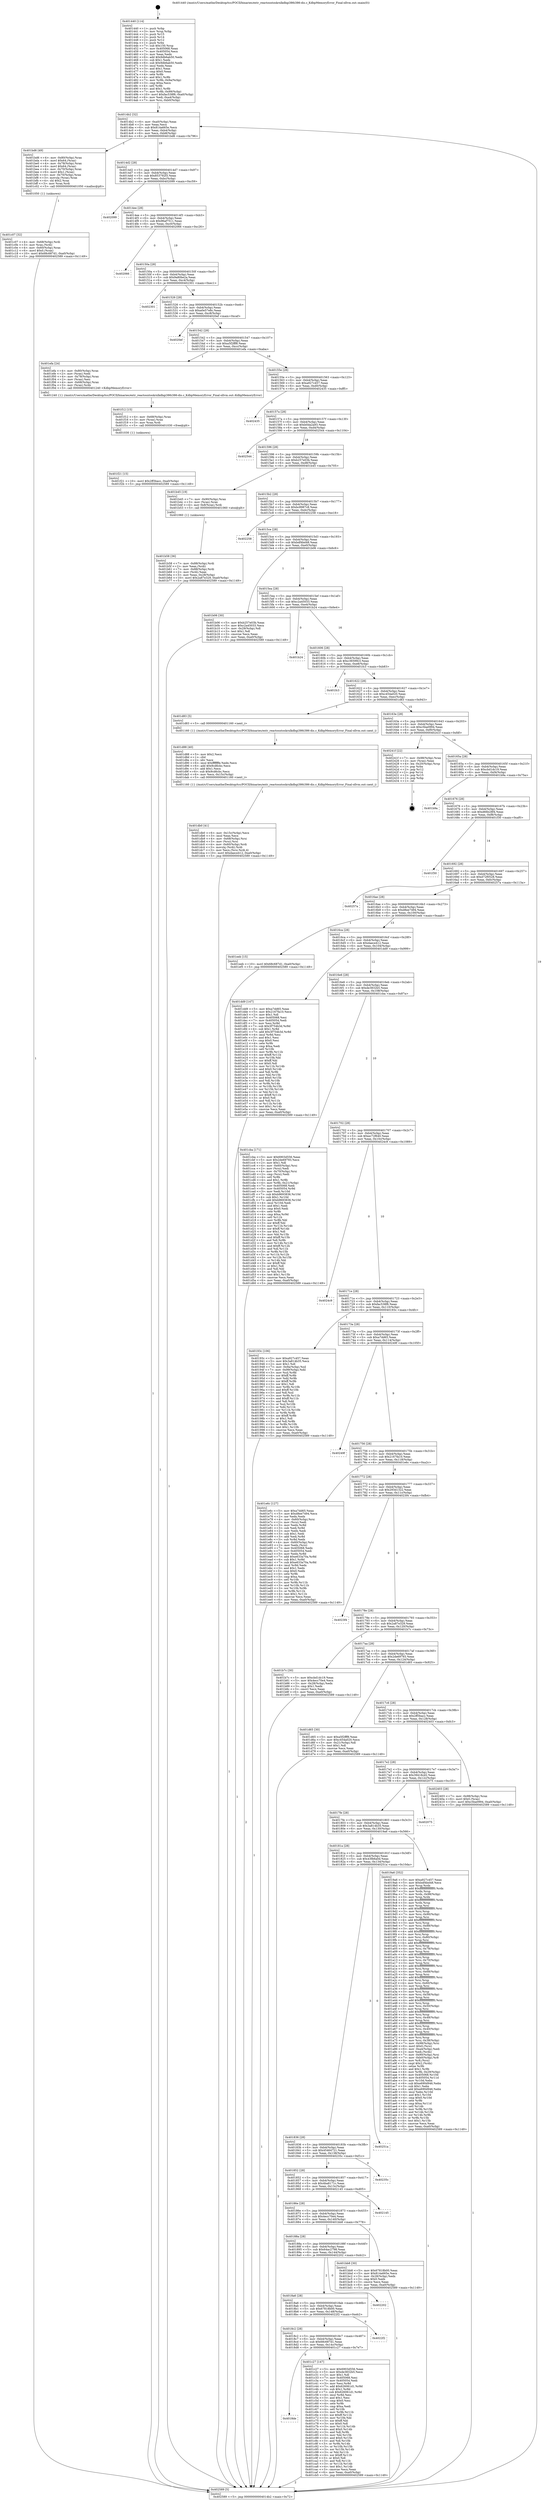 digraph "0x401440" {
  label = "0x401440 (/mnt/c/Users/mathe/Desktop/tcc/POCII/binaries/extr_reactosntoskrnlkdbgi386i386-dis.c_KdbpMemoryError_Final-ollvm.out::main(0))"
  labelloc = "t"
  node[shape=record]

  Entry [label="",width=0.3,height=0.3,shape=circle,fillcolor=black,style=filled]
  "0x4014b2" [label="{
     0x4014b2 [32]\l
     | [instrs]\l
     &nbsp;&nbsp;0x4014b2 \<+6\>: mov -0xa0(%rbp),%eax\l
     &nbsp;&nbsp;0x4014b8 \<+2\>: mov %eax,%ecx\l
     &nbsp;&nbsp;0x4014ba \<+6\>: sub $0x814a665e,%ecx\l
     &nbsp;&nbsp;0x4014c0 \<+6\>: mov %eax,-0xb4(%rbp)\l
     &nbsp;&nbsp;0x4014c6 \<+6\>: mov %ecx,-0xb8(%rbp)\l
     &nbsp;&nbsp;0x4014cc \<+6\>: je 0000000000401bd6 \<main+0x796\>\l
  }"]
  "0x401bd6" [label="{
     0x401bd6 [49]\l
     | [instrs]\l
     &nbsp;&nbsp;0x401bd6 \<+4\>: mov -0x80(%rbp),%rax\l
     &nbsp;&nbsp;0x401bda \<+6\>: movl $0x64,(%rax)\l
     &nbsp;&nbsp;0x401be0 \<+4\>: mov -0x78(%rbp),%rax\l
     &nbsp;&nbsp;0x401be4 \<+6\>: movl $0x64,(%rax)\l
     &nbsp;&nbsp;0x401bea \<+4\>: mov -0x70(%rbp),%rax\l
     &nbsp;&nbsp;0x401bee \<+6\>: movl $0x1,(%rax)\l
     &nbsp;&nbsp;0x401bf4 \<+4\>: mov -0x70(%rbp),%rax\l
     &nbsp;&nbsp;0x401bf8 \<+3\>: movslq (%rax),%rax\l
     &nbsp;&nbsp;0x401bfb \<+4\>: shl $0x2,%rax\l
     &nbsp;&nbsp;0x401bff \<+3\>: mov %rax,%rdi\l
     &nbsp;&nbsp;0x401c02 \<+5\>: call 0000000000401050 \<malloc@plt\>\l
     | [calls]\l
     &nbsp;&nbsp;0x401050 \{1\} (unknown)\l
  }"]
  "0x4014d2" [label="{
     0x4014d2 [28]\l
     | [instrs]\l
     &nbsp;&nbsp;0x4014d2 \<+5\>: jmp 00000000004014d7 \<main+0x97\>\l
     &nbsp;&nbsp;0x4014d7 \<+6\>: mov -0xb4(%rbp),%eax\l
     &nbsp;&nbsp;0x4014dd \<+5\>: sub $0x853792f3,%eax\l
     &nbsp;&nbsp;0x4014e2 \<+6\>: mov %eax,-0xbc(%rbp)\l
     &nbsp;&nbsp;0x4014e8 \<+6\>: je 0000000000402099 \<main+0xc59\>\l
  }"]
  Exit [label="",width=0.3,height=0.3,shape=circle,fillcolor=black,style=filled,peripheries=2]
  "0x402099" [label="{
     0x402099\l
  }", style=dashed]
  "0x4014ee" [label="{
     0x4014ee [28]\l
     | [instrs]\l
     &nbsp;&nbsp;0x4014ee \<+5\>: jmp 00000000004014f3 \<main+0xb3\>\l
     &nbsp;&nbsp;0x4014f3 \<+6\>: mov -0xb4(%rbp),%eax\l
     &nbsp;&nbsp;0x4014f9 \<+5\>: sub $0x96af7511,%eax\l
     &nbsp;&nbsp;0x4014fe \<+6\>: mov %eax,-0xc0(%rbp)\l
     &nbsp;&nbsp;0x401504 \<+6\>: je 0000000000402066 \<main+0xc26\>\l
  }"]
  "0x401f21" [label="{
     0x401f21 [15]\l
     | [instrs]\l
     &nbsp;&nbsp;0x401f21 \<+10\>: movl $0x2ff3bacc,-0xa0(%rbp)\l
     &nbsp;&nbsp;0x401f2b \<+5\>: jmp 0000000000402589 \<main+0x1149\>\l
  }"]
  "0x402066" [label="{
     0x402066\l
  }", style=dashed]
  "0x40150a" [label="{
     0x40150a [28]\l
     | [instrs]\l
     &nbsp;&nbsp;0x40150a \<+5\>: jmp 000000000040150f \<main+0xcf\>\l
     &nbsp;&nbsp;0x40150f \<+6\>: mov -0xb4(%rbp),%eax\l
     &nbsp;&nbsp;0x401515 \<+5\>: sub $0x9a80be2a,%eax\l
     &nbsp;&nbsp;0x40151a \<+6\>: mov %eax,-0xc4(%rbp)\l
     &nbsp;&nbsp;0x401520 \<+6\>: je 0000000000402301 \<main+0xec1\>\l
  }"]
  "0x401f12" [label="{
     0x401f12 [15]\l
     | [instrs]\l
     &nbsp;&nbsp;0x401f12 \<+4\>: mov -0x68(%rbp),%rax\l
     &nbsp;&nbsp;0x401f16 \<+3\>: mov (%rax),%rax\l
     &nbsp;&nbsp;0x401f19 \<+3\>: mov %rax,%rdi\l
     &nbsp;&nbsp;0x401f1c \<+5\>: call 0000000000401030 \<free@plt\>\l
     | [calls]\l
     &nbsp;&nbsp;0x401030 \{1\} (unknown)\l
  }"]
  "0x402301" [label="{
     0x402301\l
  }", style=dashed]
  "0x401526" [label="{
     0x401526 [28]\l
     | [instrs]\l
     &nbsp;&nbsp;0x401526 \<+5\>: jmp 000000000040152b \<main+0xeb\>\l
     &nbsp;&nbsp;0x40152b \<+6\>: mov -0xb4(%rbp),%eax\l
     &nbsp;&nbsp;0x401531 \<+5\>: sub $0xa0e57e8c,%eax\l
     &nbsp;&nbsp;0x401536 \<+6\>: mov %eax,-0xc8(%rbp)\l
     &nbsp;&nbsp;0x40153c \<+6\>: je 00000000004020ef \<main+0xcaf\>\l
  }"]
  "0x401db0" [label="{
     0x401db0 [41]\l
     | [instrs]\l
     &nbsp;&nbsp;0x401db0 \<+6\>: mov -0x15c(%rbp),%ecx\l
     &nbsp;&nbsp;0x401db6 \<+3\>: imul %eax,%ecx\l
     &nbsp;&nbsp;0x401db9 \<+4\>: mov -0x68(%rbp),%rsi\l
     &nbsp;&nbsp;0x401dbd \<+3\>: mov (%rsi),%rsi\l
     &nbsp;&nbsp;0x401dc0 \<+4\>: mov -0x60(%rbp),%rdi\l
     &nbsp;&nbsp;0x401dc4 \<+3\>: movslq (%rdi),%rdi\l
     &nbsp;&nbsp;0x401dc7 \<+3\>: mov %ecx,(%rsi,%rdi,4)\l
     &nbsp;&nbsp;0x401dca \<+10\>: movl $0xdaece412,-0xa0(%rbp)\l
     &nbsp;&nbsp;0x401dd4 \<+5\>: jmp 0000000000402589 \<main+0x1149\>\l
  }"]
  "0x4020ef" [label="{
     0x4020ef\l
  }", style=dashed]
  "0x401542" [label="{
     0x401542 [28]\l
     | [instrs]\l
     &nbsp;&nbsp;0x401542 \<+5\>: jmp 0000000000401547 \<main+0x107\>\l
     &nbsp;&nbsp;0x401547 \<+6\>: mov -0xb4(%rbp),%eax\l
     &nbsp;&nbsp;0x40154d \<+5\>: sub $0xa5f2fff8,%eax\l
     &nbsp;&nbsp;0x401552 \<+6\>: mov %eax,-0xcc(%rbp)\l
     &nbsp;&nbsp;0x401558 \<+6\>: je 0000000000401efa \<main+0xaba\>\l
  }"]
  "0x401d88" [label="{
     0x401d88 [40]\l
     | [instrs]\l
     &nbsp;&nbsp;0x401d88 \<+5\>: mov $0x2,%ecx\l
     &nbsp;&nbsp;0x401d8d \<+1\>: cltd\l
     &nbsp;&nbsp;0x401d8e \<+2\>: idiv %ecx\l
     &nbsp;&nbsp;0x401d90 \<+6\>: imul $0xfffffffe,%edx,%ecx\l
     &nbsp;&nbsp;0x401d96 \<+6\>: add $0x9cd6cbc,%ecx\l
     &nbsp;&nbsp;0x401d9c \<+3\>: add $0x1,%ecx\l
     &nbsp;&nbsp;0x401d9f \<+6\>: sub $0x9cd6cbc,%ecx\l
     &nbsp;&nbsp;0x401da5 \<+6\>: mov %ecx,-0x15c(%rbp)\l
     &nbsp;&nbsp;0x401dab \<+5\>: call 0000000000401160 \<next_i\>\l
     | [calls]\l
     &nbsp;&nbsp;0x401160 \{1\} (/mnt/c/Users/mathe/Desktop/tcc/POCII/binaries/extr_reactosntoskrnlkdbgi386i386-dis.c_KdbpMemoryError_Final-ollvm.out::next_i)\l
  }"]
  "0x401efa" [label="{
     0x401efa [24]\l
     | [instrs]\l
     &nbsp;&nbsp;0x401efa \<+4\>: mov -0x80(%rbp),%rax\l
     &nbsp;&nbsp;0x401efe \<+2\>: mov (%rax),%edi\l
     &nbsp;&nbsp;0x401f00 \<+4\>: mov -0x78(%rbp),%rax\l
     &nbsp;&nbsp;0x401f04 \<+2\>: mov (%rax),%esi\l
     &nbsp;&nbsp;0x401f06 \<+4\>: mov -0x68(%rbp),%rax\l
     &nbsp;&nbsp;0x401f0a \<+3\>: mov (%rax),%rdx\l
     &nbsp;&nbsp;0x401f0d \<+5\>: call 0000000000401240 \<KdbpMemoryError\>\l
     | [calls]\l
     &nbsp;&nbsp;0x401240 \{1\} (/mnt/c/Users/mathe/Desktop/tcc/POCII/binaries/extr_reactosntoskrnlkdbgi386i386-dis.c_KdbpMemoryError_Final-ollvm.out::KdbpMemoryError)\l
  }"]
  "0x40155e" [label="{
     0x40155e [28]\l
     | [instrs]\l
     &nbsp;&nbsp;0x40155e \<+5\>: jmp 0000000000401563 \<main+0x123\>\l
     &nbsp;&nbsp;0x401563 \<+6\>: mov -0xb4(%rbp),%eax\l
     &nbsp;&nbsp;0x401569 \<+5\>: sub $0xa927c457,%eax\l
     &nbsp;&nbsp;0x40156e \<+6\>: mov %eax,-0xd0(%rbp)\l
     &nbsp;&nbsp;0x401574 \<+6\>: je 0000000000402435 \<main+0xff5\>\l
  }"]
  "0x4018de" [label="{
     0x4018de\l
  }", style=dashed]
  "0x402435" [label="{
     0x402435\l
  }", style=dashed]
  "0x40157a" [label="{
     0x40157a [28]\l
     | [instrs]\l
     &nbsp;&nbsp;0x40157a \<+5\>: jmp 000000000040157f \<main+0x13f\>\l
     &nbsp;&nbsp;0x40157f \<+6\>: mov -0xb4(%rbp),%eax\l
     &nbsp;&nbsp;0x401585 \<+5\>: sub $0xb0da2a93,%eax\l
     &nbsp;&nbsp;0x40158a \<+6\>: mov %eax,-0xd4(%rbp)\l
     &nbsp;&nbsp;0x401590 \<+6\>: je 0000000000402544 \<main+0x1104\>\l
  }"]
  "0x401c27" [label="{
     0x401c27 [147]\l
     | [instrs]\l
     &nbsp;&nbsp;0x401c27 \<+5\>: mov $0x6903d556,%eax\l
     &nbsp;&nbsp;0x401c2c \<+5\>: mov $0xde3832b5,%ecx\l
     &nbsp;&nbsp;0x401c31 \<+2\>: mov $0x1,%dl\l
     &nbsp;&nbsp;0x401c33 \<+7\>: mov 0x405068,%esi\l
     &nbsp;&nbsp;0x401c3a \<+7\>: mov 0x405054,%edi\l
     &nbsp;&nbsp;0x401c41 \<+3\>: mov %esi,%r8d\l
     &nbsp;&nbsp;0x401c44 \<+7\>: add $0x626061d1,%r8d\l
     &nbsp;&nbsp;0x401c4b \<+4\>: sub $0x1,%r8d\l
     &nbsp;&nbsp;0x401c4f \<+7\>: sub $0x626061d1,%r8d\l
     &nbsp;&nbsp;0x401c56 \<+4\>: imul %r8d,%esi\l
     &nbsp;&nbsp;0x401c5a \<+3\>: and $0x1,%esi\l
     &nbsp;&nbsp;0x401c5d \<+3\>: cmp $0x0,%esi\l
     &nbsp;&nbsp;0x401c60 \<+4\>: sete %r9b\l
     &nbsp;&nbsp;0x401c64 \<+3\>: cmp $0xa,%edi\l
     &nbsp;&nbsp;0x401c67 \<+4\>: setl %r10b\l
     &nbsp;&nbsp;0x401c6b \<+3\>: mov %r9b,%r11b\l
     &nbsp;&nbsp;0x401c6e \<+4\>: xor $0xff,%r11b\l
     &nbsp;&nbsp;0x401c72 \<+3\>: mov %r10b,%bl\l
     &nbsp;&nbsp;0x401c75 \<+3\>: xor $0xff,%bl\l
     &nbsp;&nbsp;0x401c78 \<+3\>: xor $0x0,%dl\l
     &nbsp;&nbsp;0x401c7b \<+3\>: mov %r11b,%r14b\l
     &nbsp;&nbsp;0x401c7e \<+4\>: and $0x0,%r14b\l
     &nbsp;&nbsp;0x401c82 \<+3\>: and %dl,%r9b\l
     &nbsp;&nbsp;0x401c85 \<+3\>: mov %bl,%r15b\l
     &nbsp;&nbsp;0x401c88 \<+4\>: and $0x0,%r15b\l
     &nbsp;&nbsp;0x401c8c \<+3\>: and %dl,%r10b\l
     &nbsp;&nbsp;0x401c8f \<+3\>: or %r9b,%r14b\l
     &nbsp;&nbsp;0x401c92 \<+3\>: or %r10b,%r15b\l
     &nbsp;&nbsp;0x401c95 \<+3\>: xor %r15b,%r14b\l
     &nbsp;&nbsp;0x401c98 \<+3\>: or %bl,%r11b\l
     &nbsp;&nbsp;0x401c9b \<+4\>: xor $0xff,%r11b\l
     &nbsp;&nbsp;0x401c9f \<+3\>: or $0x0,%dl\l
     &nbsp;&nbsp;0x401ca2 \<+3\>: and %dl,%r11b\l
     &nbsp;&nbsp;0x401ca5 \<+3\>: or %r11b,%r14b\l
     &nbsp;&nbsp;0x401ca8 \<+4\>: test $0x1,%r14b\l
     &nbsp;&nbsp;0x401cac \<+3\>: cmovne %ecx,%eax\l
     &nbsp;&nbsp;0x401caf \<+6\>: mov %eax,-0xa0(%rbp)\l
     &nbsp;&nbsp;0x401cb5 \<+5\>: jmp 0000000000402589 \<main+0x1149\>\l
  }"]
  "0x402544" [label="{
     0x402544\l
  }", style=dashed]
  "0x401596" [label="{
     0x401596 [28]\l
     | [instrs]\l
     &nbsp;&nbsp;0x401596 \<+5\>: jmp 000000000040159b \<main+0x15b\>\l
     &nbsp;&nbsp;0x40159b \<+6\>: mov -0xb4(%rbp),%eax\l
     &nbsp;&nbsp;0x4015a1 \<+5\>: sub $0xb257e03b,%eax\l
     &nbsp;&nbsp;0x4015a6 \<+6\>: mov %eax,-0xd8(%rbp)\l
     &nbsp;&nbsp;0x4015ac \<+6\>: je 0000000000401b45 \<main+0x705\>\l
  }"]
  "0x4018c2" [label="{
     0x4018c2 [28]\l
     | [instrs]\l
     &nbsp;&nbsp;0x4018c2 \<+5\>: jmp 00000000004018c7 \<main+0x487\>\l
     &nbsp;&nbsp;0x4018c7 \<+6\>: mov -0xb4(%rbp),%eax\l
     &nbsp;&nbsp;0x4018cd \<+5\>: sub $0x68c687d1,%eax\l
     &nbsp;&nbsp;0x4018d2 \<+6\>: mov %eax,-0x14c(%rbp)\l
     &nbsp;&nbsp;0x4018d8 \<+6\>: je 0000000000401c27 \<main+0x7e7\>\l
  }"]
  "0x401b45" [label="{
     0x401b45 [19]\l
     | [instrs]\l
     &nbsp;&nbsp;0x401b45 \<+7\>: mov -0x90(%rbp),%rax\l
     &nbsp;&nbsp;0x401b4c \<+3\>: mov (%rax),%rax\l
     &nbsp;&nbsp;0x401b4f \<+4\>: mov 0x8(%rax),%rdi\l
     &nbsp;&nbsp;0x401b53 \<+5\>: call 0000000000401060 \<atoi@plt\>\l
     | [calls]\l
     &nbsp;&nbsp;0x401060 \{1\} (unknown)\l
  }"]
  "0x4015b2" [label="{
     0x4015b2 [28]\l
     | [instrs]\l
     &nbsp;&nbsp;0x4015b2 \<+5\>: jmp 00000000004015b7 \<main+0x177\>\l
     &nbsp;&nbsp;0x4015b7 \<+6\>: mov -0xb4(%rbp),%eax\l
     &nbsp;&nbsp;0x4015bd \<+5\>: sub $0xbc8987c8,%eax\l
     &nbsp;&nbsp;0x4015c2 \<+6\>: mov %eax,-0xdc(%rbp)\l
     &nbsp;&nbsp;0x4015c8 \<+6\>: je 0000000000402258 \<main+0xe18\>\l
  }"]
  "0x4022f2" [label="{
     0x4022f2\l
  }", style=dashed]
  "0x402258" [label="{
     0x402258\l
  }", style=dashed]
  "0x4015ce" [label="{
     0x4015ce [28]\l
     | [instrs]\l
     &nbsp;&nbsp;0x4015ce \<+5\>: jmp 00000000004015d3 \<main+0x193\>\l
     &nbsp;&nbsp;0x4015d3 \<+6\>: mov -0xb4(%rbp),%eax\l
     &nbsp;&nbsp;0x4015d9 \<+5\>: sub $0xbdf4bd48,%eax\l
     &nbsp;&nbsp;0x4015de \<+6\>: mov %eax,-0xe0(%rbp)\l
     &nbsp;&nbsp;0x4015e4 \<+6\>: je 0000000000401b06 \<main+0x6c6\>\l
  }"]
  "0x4018a6" [label="{
     0x4018a6 [28]\l
     | [instrs]\l
     &nbsp;&nbsp;0x4018a6 \<+5\>: jmp 00000000004018ab \<main+0x46b\>\l
     &nbsp;&nbsp;0x4018ab \<+6\>: mov -0xb4(%rbp),%eax\l
     &nbsp;&nbsp;0x4018b1 \<+5\>: sub $0x67818b00,%eax\l
     &nbsp;&nbsp;0x4018b6 \<+6\>: mov %eax,-0x148(%rbp)\l
     &nbsp;&nbsp;0x4018bc \<+6\>: je 00000000004022f2 \<main+0xeb2\>\l
  }"]
  "0x401b06" [label="{
     0x401b06 [30]\l
     | [instrs]\l
     &nbsp;&nbsp;0x401b06 \<+5\>: mov $0xb257e03b,%eax\l
     &nbsp;&nbsp;0x401b0b \<+5\>: mov $0xc2a45033,%ecx\l
     &nbsp;&nbsp;0x401b10 \<+3\>: mov -0x29(%rbp),%dl\l
     &nbsp;&nbsp;0x401b13 \<+3\>: test $0x1,%dl\l
     &nbsp;&nbsp;0x401b16 \<+3\>: cmovne %ecx,%eax\l
     &nbsp;&nbsp;0x401b19 \<+6\>: mov %eax,-0xa0(%rbp)\l
     &nbsp;&nbsp;0x401b1f \<+5\>: jmp 0000000000402589 \<main+0x1149\>\l
  }"]
  "0x4015ea" [label="{
     0x4015ea [28]\l
     | [instrs]\l
     &nbsp;&nbsp;0x4015ea \<+5\>: jmp 00000000004015ef \<main+0x1af\>\l
     &nbsp;&nbsp;0x4015ef \<+6\>: mov -0xb4(%rbp),%eax\l
     &nbsp;&nbsp;0x4015f5 \<+5\>: sub $0xc2a45033,%eax\l
     &nbsp;&nbsp;0x4015fa \<+6\>: mov %eax,-0xe4(%rbp)\l
     &nbsp;&nbsp;0x401600 \<+6\>: je 0000000000401b24 \<main+0x6e4\>\l
  }"]
  "0x402202" [label="{
     0x402202\l
  }", style=dashed]
  "0x401b24" [label="{
     0x401b24\l
  }", style=dashed]
  "0x401606" [label="{
     0x401606 [28]\l
     | [instrs]\l
     &nbsp;&nbsp;0x401606 \<+5\>: jmp 000000000040160b \<main+0x1cb\>\l
     &nbsp;&nbsp;0x40160b \<+6\>: mov -0xb4(%rbp),%eax\l
     &nbsp;&nbsp;0x401611 \<+5\>: sub $0xc36599c3,%eax\l
     &nbsp;&nbsp;0x401616 \<+6\>: mov %eax,-0xe8(%rbp)\l
     &nbsp;&nbsp;0x40161c \<+6\>: je 0000000000401fc3 \<main+0xb83\>\l
  }"]
  "0x401c07" [label="{
     0x401c07 [32]\l
     | [instrs]\l
     &nbsp;&nbsp;0x401c07 \<+4\>: mov -0x68(%rbp),%rdi\l
     &nbsp;&nbsp;0x401c0b \<+3\>: mov %rax,(%rdi)\l
     &nbsp;&nbsp;0x401c0e \<+4\>: mov -0x60(%rbp),%rax\l
     &nbsp;&nbsp;0x401c12 \<+6\>: movl $0x0,(%rax)\l
     &nbsp;&nbsp;0x401c18 \<+10\>: movl $0x68c687d1,-0xa0(%rbp)\l
     &nbsp;&nbsp;0x401c22 \<+5\>: jmp 0000000000402589 \<main+0x1149\>\l
  }"]
  "0x401fc3" [label="{
     0x401fc3\l
  }", style=dashed]
  "0x401622" [label="{
     0x401622 [28]\l
     | [instrs]\l
     &nbsp;&nbsp;0x401622 \<+5\>: jmp 0000000000401627 \<main+0x1e7\>\l
     &nbsp;&nbsp;0x401627 \<+6\>: mov -0xb4(%rbp),%eax\l
     &nbsp;&nbsp;0x40162d \<+5\>: sub $0xc454a020,%eax\l
     &nbsp;&nbsp;0x401632 \<+6\>: mov %eax,-0xec(%rbp)\l
     &nbsp;&nbsp;0x401638 \<+6\>: je 0000000000401d83 \<main+0x943\>\l
  }"]
  "0x40188a" [label="{
     0x40188a [28]\l
     | [instrs]\l
     &nbsp;&nbsp;0x40188a \<+5\>: jmp 000000000040188f \<main+0x44f\>\l
     &nbsp;&nbsp;0x40188f \<+6\>: mov -0xb4(%rbp),%eax\l
     &nbsp;&nbsp;0x401895 \<+5\>: sub $0x64ac2798,%eax\l
     &nbsp;&nbsp;0x40189a \<+6\>: mov %eax,-0x144(%rbp)\l
     &nbsp;&nbsp;0x4018a0 \<+6\>: je 0000000000402202 \<main+0xdc2\>\l
  }"]
  "0x401d83" [label="{
     0x401d83 [5]\l
     | [instrs]\l
     &nbsp;&nbsp;0x401d83 \<+5\>: call 0000000000401160 \<next_i\>\l
     | [calls]\l
     &nbsp;&nbsp;0x401160 \{1\} (/mnt/c/Users/mathe/Desktop/tcc/POCII/binaries/extr_reactosntoskrnlkdbgi386i386-dis.c_KdbpMemoryError_Final-ollvm.out::next_i)\l
  }"]
  "0x40163e" [label="{
     0x40163e [28]\l
     | [instrs]\l
     &nbsp;&nbsp;0x40163e \<+5\>: jmp 0000000000401643 \<main+0x203\>\l
     &nbsp;&nbsp;0x401643 \<+6\>: mov -0xb4(%rbp),%eax\l
     &nbsp;&nbsp;0x401649 \<+5\>: sub $0xc5ba0994,%eax\l
     &nbsp;&nbsp;0x40164e \<+6\>: mov %eax,-0xf0(%rbp)\l
     &nbsp;&nbsp;0x401654 \<+6\>: je 000000000040241f \<main+0xfdf\>\l
  }"]
  "0x401bb8" [label="{
     0x401bb8 [30]\l
     | [instrs]\l
     &nbsp;&nbsp;0x401bb8 \<+5\>: mov $0x67818b00,%eax\l
     &nbsp;&nbsp;0x401bbd \<+5\>: mov $0x814a665e,%ecx\l
     &nbsp;&nbsp;0x401bc2 \<+3\>: mov -0x28(%rbp),%edx\l
     &nbsp;&nbsp;0x401bc5 \<+3\>: cmp $0x0,%edx\l
     &nbsp;&nbsp;0x401bc8 \<+3\>: cmove %ecx,%eax\l
     &nbsp;&nbsp;0x401bcb \<+6\>: mov %eax,-0xa0(%rbp)\l
     &nbsp;&nbsp;0x401bd1 \<+5\>: jmp 0000000000402589 \<main+0x1149\>\l
  }"]
  "0x40241f" [label="{
     0x40241f [22]\l
     | [instrs]\l
     &nbsp;&nbsp;0x40241f \<+7\>: mov -0x98(%rbp),%rax\l
     &nbsp;&nbsp;0x402426 \<+2\>: mov (%rax),%eax\l
     &nbsp;&nbsp;0x402428 \<+4\>: lea -0x20(%rbp),%rsp\l
     &nbsp;&nbsp;0x40242c \<+1\>: pop %rbx\l
     &nbsp;&nbsp;0x40242d \<+2\>: pop %r12\l
     &nbsp;&nbsp;0x40242f \<+2\>: pop %r14\l
     &nbsp;&nbsp;0x402431 \<+2\>: pop %r15\l
     &nbsp;&nbsp;0x402433 \<+1\>: pop %rbp\l
     &nbsp;&nbsp;0x402434 \<+1\>: ret\l
  }"]
  "0x40165a" [label="{
     0x40165a [28]\l
     | [instrs]\l
     &nbsp;&nbsp;0x40165a \<+5\>: jmp 000000000040165f \<main+0x21f\>\l
     &nbsp;&nbsp;0x40165f \<+6\>: mov -0xb4(%rbp),%eax\l
     &nbsp;&nbsp;0x401665 \<+5\>: sub $0xcbd1dc19,%eax\l
     &nbsp;&nbsp;0x40166a \<+6\>: mov %eax,-0xf4(%rbp)\l
     &nbsp;&nbsp;0x401670 \<+6\>: je 0000000000401b9a \<main+0x75a\>\l
  }"]
  "0x40186e" [label="{
     0x40186e [28]\l
     | [instrs]\l
     &nbsp;&nbsp;0x40186e \<+5\>: jmp 0000000000401873 \<main+0x433\>\l
     &nbsp;&nbsp;0x401873 \<+6\>: mov -0xb4(%rbp),%eax\l
     &nbsp;&nbsp;0x401879 \<+5\>: sub $0x4ecc70e4,%eax\l
     &nbsp;&nbsp;0x40187e \<+6\>: mov %eax,-0x140(%rbp)\l
     &nbsp;&nbsp;0x401884 \<+6\>: je 0000000000401bb8 \<main+0x778\>\l
  }"]
  "0x401b9a" [label="{
     0x401b9a\l
  }", style=dashed]
  "0x401676" [label="{
     0x401676 [28]\l
     | [instrs]\l
     &nbsp;&nbsp;0x401676 \<+5\>: jmp 000000000040167b \<main+0x23b\>\l
     &nbsp;&nbsp;0x40167b \<+6\>: mov -0xb4(%rbp),%eax\l
     &nbsp;&nbsp;0x401681 \<+5\>: sub $0xd66b28f4,%eax\l
     &nbsp;&nbsp;0x401686 \<+6\>: mov %eax,-0xf8(%rbp)\l
     &nbsp;&nbsp;0x40168c \<+6\>: je 0000000000401f30 \<main+0xaf0\>\l
  }"]
  "0x402145" [label="{
     0x402145\l
  }", style=dashed]
  "0x401f30" [label="{
     0x401f30\l
  }", style=dashed]
  "0x401692" [label="{
     0x401692 [28]\l
     | [instrs]\l
     &nbsp;&nbsp;0x401692 \<+5\>: jmp 0000000000401697 \<main+0x257\>\l
     &nbsp;&nbsp;0x401697 \<+6\>: mov -0xb4(%rbp),%eax\l
     &nbsp;&nbsp;0x40169d \<+5\>: sub $0xd72f0528,%eax\l
     &nbsp;&nbsp;0x4016a2 \<+6\>: mov %eax,-0xfc(%rbp)\l
     &nbsp;&nbsp;0x4016a8 \<+6\>: je 000000000040257a \<main+0x113a\>\l
  }"]
  "0x401852" [label="{
     0x401852 [28]\l
     | [instrs]\l
     &nbsp;&nbsp;0x401852 \<+5\>: jmp 0000000000401857 \<main+0x417\>\l
     &nbsp;&nbsp;0x401857 \<+6\>: mov -0xb4(%rbp),%eax\l
     &nbsp;&nbsp;0x40185d \<+5\>: sub $0x4ba8171c,%eax\l
     &nbsp;&nbsp;0x401862 \<+6\>: mov %eax,-0x13c(%rbp)\l
     &nbsp;&nbsp;0x401868 \<+6\>: je 0000000000402145 \<main+0xd05\>\l
  }"]
  "0x40257a" [label="{
     0x40257a\l
  }", style=dashed]
  "0x4016ae" [label="{
     0x4016ae [28]\l
     | [instrs]\l
     &nbsp;&nbsp;0x4016ae \<+5\>: jmp 00000000004016b3 \<main+0x273\>\l
     &nbsp;&nbsp;0x4016b3 \<+6\>: mov -0xb4(%rbp),%eax\l
     &nbsp;&nbsp;0x4016b9 \<+5\>: sub $0xd8ee7494,%eax\l
     &nbsp;&nbsp;0x4016be \<+6\>: mov %eax,-0x100(%rbp)\l
     &nbsp;&nbsp;0x4016c4 \<+6\>: je 0000000000401eeb \<main+0xaab\>\l
  }"]
  "0x40235c" [label="{
     0x40235c\l
  }", style=dashed]
  "0x401eeb" [label="{
     0x401eeb [15]\l
     | [instrs]\l
     &nbsp;&nbsp;0x401eeb \<+10\>: movl $0x68c687d1,-0xa0(%rbp)\l
     &nbsp;&nbsp;0x401ef5 \<+5\>: jmp 0000000000402589 \<main+0x1149\>\l
  }"]
  "0x4016ca" [label="{
     0x4016ca [28]\l
     | [instrs]\l
     &nbsp;&nbsp;0x4016ca \<+5\>: jmp 00000000004016cf \<main+0x28f\>\l
     &nbsp;&nbsp;0x4016cf \<+6\>: mov -0xb4(%rbp),%eax\l
     &nbsp;&nbsp;0x4016d5 \<+5\>: sub $0xdaece412,%eax\l
     &nbsp;&nbsp;0x4016da \<+6\>: mov %eax,-0x104(%rbp)\l
     &nbsp;&nbsp;0x4016e0 \<+6\>: je 0000000000401dd9 \<main+0x999\>\l
  }"]
  "0x401836" [label="{
     0x401836 [28]\l
     | [instrs]\l
     &nbsp;&nbsp;0x401836 \<+5\>: jmp 000000000040183b \<main+0x3fb\>\l
     &nbsp;&nbsp;0x40183b \<+6\>: mov -0xb4(%rbp),%eax\l
     &nbsp;&nbsp;0x401841 \<+5\>: sub $0x45464721,%eax\l
     &nbsp;&nbsp;0x401846 \<+6\>: mov %eax,-0x138(%rbp)\l
     &nbsp;&nbsp;0x40184c \<+6\>: je 000000000040235c \<main+0xf1c\>\l
  }"]
  "0x401dd9" [label="{
     0x401dd9 [147]\l
     | [instrs]\l
     &nbsp;&nbsp;0x401dd9 \<+5\>: mov $0xa7dd65,%eax\l
     &nbsp;&nbsp;0x401dde \<+5\>: mov $0x2167fa10,%ecx\l
     &nbsp;&nbsp;0x401de3 \<+2\>: mov $0x1,%dl\l
     &nbsp;&nbsp;0x401de5 \<+7\>: mov 0x405068,%esi\l
     &nbsp;&nbsp;0x401dec \<+7\>: mov 0x405054,%edi\l
     &nbsp;&nbsp;0x401df3 \<+3\>: mov %esi,%r8d\l
     &nbsp;&nbsp;0x401df6 \<+7\>: sub $0x3f754b3d,%r8d\l
     &nbsp;&nbsp;0x401dfd \<+4\>: sub $0x1,%r8d\l
     &nbsp;&nbsp;0x401e01 \<+7\>: add $0x3f754b3d,%r8d\l
     &nbsp;&nbsp;0x401e08 \<+4\>: imul %r8d,%esi\l
     &nbsp;&nbsp;0x401e0c \<+3\>: and $0x1,%esi\l
     &nbsp;&nbsp;0x401e0f \<+3\>: cmp $0x0,%esi\l
     &nbsp;&nbsp;0x401e12 \<+4\>: sete %r9b\l
     &nbsp;&nbsp;0x401e16 \<+3\>: cmp $0xa,%edi\l
     &nbsp;&nbsp;0x401e19 \<+4\>: setl %r10b\l
     &nbsp;&nbsp;0x401e1d \<+3\>: mov %r9b,%r11b\l
     &nbsp;&nbsp;0x401e20 \<+4\>: xor $0xff,%r11b\l
     &nbsp;&nbsp;0x401e24 \<+3\>: mov %r10b,%bl\l
     &nbsp;&nbsp;0x401e27 \<+3\>: xor $0xff,%bl\l
     &nbsp;&nbsp;0x401e2a \<+3\>: xor $0x0,%dl\l
     &nbsp;&nbsp;0x401e2d \<+3\>: mov %r11b,%r14b\l
     &nbsp;&nbsp;0x401e30 \<+4\>: and $0x0,%r14b\l
     &nbsp;&nbsp;0x401e34 \<+3\>: and %dl,%r9b\l
     &nbsp;&nbsp;0x401e37 \<+3\>: mov %bl,%r15b\l
     &nbsp;&nbsp;0x401e3a \<+4\>: and $0x0,%r15b\l
     &nbsp;&nbsp;0x401e3e \<+3\>: and %dl,%r10b\l
     &nbsp;&nbsp;0x401e41 \<+3\>: or %r9b,%r14b\l
     &nbsp;&nbsp;0x401e44 \<+3\>: or %r10b,%r15b\l
     &nbsp;&nbsp;0x401e47 \<+3\>: xor %r15b,%r14b\l
     &nbsp;&nbsp;0x401e4a \<+3\>: or %bl,%r11b\l
     &nbsp;&nbsp;0x401e4d \<+4\>: xor $0xff,%r11b\l
     &nbsp;&nbsp;0x401e51 \<+3\>: or $0x0,%dl\l
     &nbsp;&nbsp;0x401e54 \<+3\>: and %dl,%r11b\l
     &nbsp;&nbsp;0x401e57 \<+3\>: or %r11b,%r14b\l
     &nbsp;&nbsp;0x401e5a \<+4\>: test $0x1,%r14b\l
     &nbsp;&nbsp;0x401e5e \<+3\>: cmovne %ecx,%eax\l
     &nbsp;&nbsp;0x401e61 \<+6\>: mov %eax,-0xa0(%rbp)\l
     &nbsp;&nbsp;0x401e67 \<+5\>: jmp 0000000000402589 \<main+0x1149\>\l
  }"]
  "0x4016e6" [label="{
     0x4016e6 [28]\l
     | [instrs]\l
     &nbsp;&nbsp;0x4016e6 \<+5\>: jmp 00000000004016eb \<main+0x2ab\>\l
     &nbsp;&nbsp;0x4016eb \<+6\>: mov -0xb4(%rbp),%eax\l
     &nbsp;&nbsp;0x4016f1 \<+5\>: sub $0xde3832b5,%eax\l
     &nbsp;&nbsp;0x4016f6 \<+6\>: mov %eax,-0x108(%rbp)\l
     &nbsp;&nbsp;0x4016fc \<+6\>: je 0000000000401cba \<main+0x87a\>\l
  }"]
  "0x40251a" [label="{
     0x40251a\l
  }", style=dashed]
  "0x401cba" [label="{
     0x401cba [171]\l
     | [instrs]\l
     &nbsp;&nbsp;0x401cba \<+5\>: mov $0x6903d556,%eax\l
     &nbsp;&nbsp;0x401cbf \<+5\>: mov $0x2de69793,%ecx\l
     &nbsp;&nbsp;0x401cc4 \<+2\>: mov $0x1,%dl\l
     &nbsp;&nbsp;0x401cc6 \<+4\>: mov -0x60(%rbp),%rsi\l
     &nbsp;&nbsp;0x401cca \<+2\>: mov (%rsi),%edi\l
     &nbsp;&nbsp;0x401ccc \<+4\>: mov -0x70(%rbp),%rsi\l
     &nbsp;&nbsp;0x401cd0 \<+2\>: cmp (%rsi),%edi\l
     &nbsp;&nbsp;0x401cd2 \<+4\>: setl %r8b\l
     &nbsp;&nbsp;0x401cd6 \<+4\>: and $0x1,%r8b\l
     &nbsp;&nbsp;0x401cda \<+4\>: mov %r8b,-0x21(%rbp)\l
     &nbsp;&nbsp;0x401cde \<+7\>: mov 0x405068,%edi\l
     &nbsp;&nbsp;0x401ce5 \<+8\>: mov 0x405054,%r9d\l
     &nbsp;&nbsp;0x401ced \<+3\>: mov %edi,%r10d\l
     &nbsp;&nbsp;0x401cf0 \<+7\>: sub $0xb9693836,%r10d\l
     &nbsp;&nbsp;0x401cf7 \<+4\>: sub $0x1,%r10d\l
     &nbsp;&nbsp;0x401cfb \<+7\>: add $0xb9693836,%r10d\l
     &nbsp;&nbsp;0x401d02 \<+4\>: imul %r10d,%edi\l
     &nbsp;&nbsp;0x401d06 \<+3\>: and $0x1,%edi\l
     &nbsp;&nbsp;0x401d09 \<+3\>: cmp $0x0,%edi\l
     &nbsp;&nbsp;0x401d0c \<+4\>: sete %r8b\l
     &nbsp;&nbsp;0x401d10 \<+4\>: cmp $0xa,%r9d\l
     &nbsp;&nbsp;0x401d14 \<+4\>: setl %r11b\l
     &nbsp;&nbsp;0x401d18 \<+3\>: mov %r8b,%bl\l
     &nbsp;&nbsp;0x401d1b \<+3\>: xor $0xff,%bl\l
     &nbsp;&nbsp;0x401d1e \<+3\>: mov %r11b,%r14b\l
     &nbsp;&nbsp;0x401d21 \<+4\>: xor $0xff,%r14b\l
     &nbsp;&nbsp;0x401d25 \<+3\>: xor $0x1,%dl\l
     &nbsp;&nbsp;0x401d28 \<+3\>: mov %bl,%r15b\l
     &nbsp;&nbsp;0x401d2b \<+4\>: and $0xff,%r15b\l
     &nbsp;&nbsp;0x401d2f \<+3\>: and %dl,%r8b\l
     &nbsp;&nbsp;0x401d32 \<+3\>: mov %r14b,%r12b\l
     &nbsp;&nbsp;0x401d35 \<+4\>: and $0xff,%r12b\l
     &nbsp;&nbsp;0x401d39 \<+3\>: and %dl,%r11b\l
     &nbsp;&nbsp;0x401d3c \<+3\>: or %r8b,%r15b\l
     &nbsp;&nbsp;0x401d3f \<+3\>: or %r11b,%r12b\l
     &nbsp;&nbsp;0x401d42 \<+3\>: xor %r12b,%r15b\l
     &nbsp;&nbsp;0x401d45 \<+3\>: or %r14b,%bl\l
     &nbsp;&nbsp;0x401d48 \<+3\>: xor $0xff,%bl\l
     &nbsp;&nbsp;0x401d4b \<+3\>: or $0x1,%dl\l
     &nbsp;&nbsp;0x401d4e \<+2\>: and %dl,%bl\l
     &nbsp;&nbsp;0x401d50 \<+3\>: or %bl,%r15b\l
     &nbsp;&nbsp;0x401d53 \<+4\>: test $0x1,%r15b\l
     &nbsp;&nbsp;0x401d57 \<+3\>: cmovne %ecx,%eax\l
     &nbsp;&nbsp;0x401d5a \<+6\>: mov %eax,-0xa0(%rbp)\l
     &nbsp;&nbsp;0x401d60 \<+5\>: jmp 0000000000402589 \<main+0x1149\>\l
  }"]
  "0x401702" [label="{
     0x401702 [28]\l
     | [instrs]\l
     &nbsp;&nbsp;0x401702 \<+5\>: jmp 0000000000401707 \<main+0x2c7\>\l
     &nbsp;&nbsp;0x401707 \<+6\>: mov -0xb4(%rbp),%eax\l
     &nbsp;&nbsp;0x40170d \<+5\>: sub $0xec72f640,%eax\l
     &nbsp;&nbsp;0x401712 \<+6\>: mov %eax,-0x10c(%rbp)\l
     &nbsp;&nbsp;0x401718 \<+6\>: je 00000000004024c9 \<main+0x1089\>\l
  }"]
  "0x401b58" [label="{
     0x401b58 [36]\l
     | [instrs]\l
     &nbsp;&nbsp;0x401b58 \<+7\>: mov -0x88(%rbp),%rdi\l
     &nbsp;&nbsp;0x401b5f \<+2\>: mov %eax,(%rdi)\l
     &nbsp;&nbsp;0x401b61 \<+7\>: mov -0x88(%rbp),%rdi\l
     &nbsp;&nbsp;0x401b68 \<+2\>: mov (%rdi),%eax\l
     &nbsp;&nbsp;0x401b6a \<+3\>: mov %eax,-0x28(%rbp)\l
     &nbsp;&nbsp;0x401b6d \<+10\>: movl $0x2a87e329,-0xa0(%rbp)\l
     &nbsp;&nbsp;0x401b77 \<+5\>: jmp 0000000000402589 \<main+0x1149\>\l
  }"]
  "0x4024c9" [label="{
     0x4024c9\l
  }", style=dashed]
  "0x40171e" [label="{
     0x40171e [28]\l
     | [instrs]\l
     &nbsp;&nbsp;0x40171e \<+5\>: jmp 0000000000401723 \<main+0x2e3\>\l
     &nbsp;&nbsp;0x401723 \<+6\>: mov -0xb4(%rbp),%eax\l
     &nbsp;&nbsp;0x401729 \<+5\>: sub $0xfac538f6,%eax\l
     &nbsp;&nbsp;0x40172e \<+6\>: mov %eax,-0x110(%rbp)\l
     &nbsp;&nbsp;0x401734 \<+6\>: je 000000000040193c \<main+0x4fc\>\l
  }"]
  "0x40181a" [label="{
     0x40181a [28]\l
     | [instrs]\l
     &nbsp;&nbsp;0x40181a \<+5\>: jmp 000000000040181f \<main+0x3df\>\l
     &nbsp;&nbsp;0x40181f \<+6\>: mov -0xb4(%rbp),%eax\l
     &nbsp;&nbsp;0x401825 \<+5\>: sub $0x43fb6a0d,%eax\l
     &nbsp;&nbsp;0x40182a \<+6\>: mov %eax,-0x134(%rbp)\l
     &nbsp;&nbsp;0x401830 \<+6\>: je 000000000040251a \<main+0x10da\>\l
  }"]
  "0x40193c" [label="{
     0x40193c [106]\l
     | [instrs]\l
     &nbsp;&nbsp;0x40193c \<+5\>: mov $0xa927c457,%eax\l
     &nbsp;&nbsp;0x401941 \<+5\>: mov $0x3a814b35,%ecx\l
     &nbsp;&nbsp;0x401946 \<+2\>: mov $0x1,%dl\l
     &nbsp;&nbsp;0x401948 \<+7\>: mov -0x9a(%rbp),%sil\l
     &nbsp;&nbsp;0x40194f \<+7\>: mov -0x99(%rbp),%dil\l
     &nbsp;&nbsp;0x401956 \<+3\>: mov %sil,%r8b\l
     &nbsp;&nbsp;0x401959 \<+4\>: xor $0xff,%r8b\l
     &nbsp;&nbsp;0x40195d \<+3\>: mov %dil,%r9b\l
     &nbsp;&nbsp;0x401960 \<+4\>: xor $0xff,%r9b\l
     &nbsp;&nbsp;0x401964 \<+3\>: xor $0x1,%dl\l
     &nbsp;&nbsp;0x401967 \<+3\>: mov %r8b,%r10b\l
     &nbsp;&nbsp;0x40196a \<+4\>: and $0xff,%r10b\l
     &nbsp;&nbsp;0x40196e \<+3\>: and %dl,%sil\l
     &nbsp;&nbsp;0x401971 \<+3\>: mov %r9b,%r11b\l
     &nbsp;&nbsp;0x401974 \<+4\>: and $0xff,%r11b\l
     &nbsp;&nbsp;0x401978 \<+3\>: and %dl,%dil\l
     &nbsp;&nbsp;0x40197b \<+3\>: or %sil,%r10b\l
     &nbsp;&nbsp;0x40197e \<+3\>: or %dil,%r11b\l
     &nbsp;&nbsp;0x401981 \<+3\>: xor %r11b,%r10b\l
     &nbsp;&nbsp;0x401984 \<+3\>: or %r9b,%r8b\l
     &nbsp;&nbsp;0x401987 \<+4\>: xor $0xff,%r8b\l
     &nbsp;&nbsp;0x40198b \<+3\>: or $0x1,%dl\l
     &nbsp;&nbsp;0x40198e \<+3\>: and %dl,%r8b\l
     &nbsp;&nbsp;0x401991 \<+3\>: or %r8b,%r10b\l
     &nbsp;&nbsp;0x401994 \<+4\>: test $0x1,%r10b\l
     &nbsp;&nbsp;0x401998 \<+3\>: cmovne %ecx,%eax\l
     &nbsp;&nbsp;0x40199b \<+6\>: mov %eax,-0xa0(%rbp)\l
     &nbsp;&nbsp;0x4019a1 \<+5\>: jmp 0000000000402589 \<main+0x1149\>\l
  }"]
  "0x40173a" [label="{
     0x40173a [28]\l
     | [instrs]\l
     &nbsp;&nbsp;0x40173a \<+5\>: jmp 000000000040173f \<main+0x2ff\>\l
     &nbsp;&nbsp;0x40173f \<+6\>: mov -0xb4(%rbp),%eax\l
     &nbsp;&nbsp;0x401745 \<+5\>: sub $0xa7dd65,%eax\l
     &nbsp;&nbsp;0x40174a \<+6\>: mov %eax,-0x114(%rbp)\l
     &nbsp;&nbsp;0x401750 \<+6\>: je 000000000040249f \<main+0x105f\>\l
  }"]
  "0x402589" [label="{
     0x402589 [5]\l
     | [instrs]\l
     &nbsp;&nbsp;0x402589 \<+5\>: jmp 00000000004014b2 \<main+0x72\>\l
  }"]
  "0x401440" [label="{
     0x401440 [114]\l
     | [instrs]\l
     &nbsp;&nbsp;0x401440 \<+1\>: push %rbp\l
     &nbsp;&nbsp;0x401441 \<+3\>: mov %rsp,%rbp\l
     &nbsp;&nbsp;0x401444 \<+2\>: push %r15\l
     &nbsp;&nbsp;0x401446 \<+2\>: push %r14\l
     &nbsp;&nbsp;0x401448 \<+2\>: push %r12\l
     &nbsp;&nbsp;0x40144a \<+1\>: push %rbx\l
     &nbsp;&nbsp;0x40144b \<+7\>: sub $0x150,%rsp\l
     &nbsp;&nbsp;0x401452 \<+7\>: mov 0x405068,%eax\l
     &nbsp;&nbsp;0x401459 \<+7\>: mov 0x405054,%ecx\l
     &nbsp;&nbsp;0x401460 \<+2\>: mov %eax,%edx\l
     &nbsp;&nbsp;0x401462 \<+6\>: add $0x9db6ab50,%edx\l
     &nbsp;&nbsp;0x401468 \<+3\>: sub $0x1,%edx\l
     &nbsp;&nbsp;0x40146b \<+6\>: sub $0x9db6ab50,%edx\l
     &nbsp;&nbsp;0x401471 \<+3\>: imul %edx,%eax\l
     &nbsp;&nbsp;0x401474 \<+3\>: and $0x1,%eax\l
     &nbsp;&nbsp;0x401477 \<+3\>: cmp $0x0,%eax\l
     &nbsp;&nbsp;0x40147a \<+4\>: sete %r8b\l
     &nbsp;&nbsp;0x40147e \<+4\>: and $0x1,%r8b\l
     &nbsp;&nbsp;0x401482 \<+7\>: mov %r8b,-0x9a(%rbp)\l
     &nbsp;&nbsp;0x401489 \<+3\>: cmp $0xa,%ecx\l
     &nbsp;&nbsp;0x40148c \<+4\>: setl %r8b\l
     &nbsp;&nbsp;0x401490 \<+4\>: and $0x1,%r8b\l
     &nbsp;&nbsp;0x401494 \<+7\>: mov %r8b,-0x99(%rbp)\l
     &nbsp;&nbsp;0x40149b \<+10\>: movl $0xfac538f6,-0xa0(%rbp)\l
     &nbsp;&nbsp;0x4014a5 \<+6\>: mov %edi,-0xa4(%rbp)\l
     &nbsp;&nbsp;0x4014ab \<+7\>: mov %rsi,-0xb0(%rbp)\l
  }"]
  "0x4019a6" [label="{
     0x4019a6 [352]\l
     | [instrs]\l
     &nbsp;&nbsp;0x4019a6 \<+5\>: mov $0xa927c457,%eax\l
     &nbsp;&nbsp;0x4019ab \<+5\>: mov $0xbdf4bd48,%ecx\l
     &nbsp;&nbsp;0x4019b0 \<+3\>: mov %rsp,%rdx\l
     &nbsp;&nbsp;0x4019b3 \<+4\>: add $0xfffffffffffffff0,%rdx\l
     &nbsp;&nbsp;0x4019b7 \<+3\>: mov %rdx,%rsp\l
     &nbsp;&nbsp;0x4019ba \<+7\>: mov %rdx,-0x98(%rbp)\l
     &nbsp;&nbsp;0x4019c1 \<+3\>: mov %rsp,%rdx\l
     &nbsp;&nbsp;0x4019c4 \<+4\>: add $0xfffffffffffffff0,%rdx\l
     &nbsp;&nbsp;0x4019c8 \<+3\>: mov %rdx,%rsp\l
     &nbsp;&nbsp;0x4019cb \<+3\>: mov %rsp,%rsi\l
     &nbsp;&nbsp;0x4019ce \<+4\>: add $0xfffffffffffffff0,%rsi\l
     &nbsp;&nbsp;0x4019d2 \<+3\>: mov %rsi,%rsp\l
     &nbsp;&nbsp;0x4019d5 \<+7\>: mov %rsi,-0x90(%rbp)\l
     &nbsp;&nbsp;0x4019dc \<+3\>: mov %rsp,%rsi\l
     &nbsp;&nbsp;0x4019df \<+4\>: add $0xfffffffffffffff0,%rsi\l
     &nbsp;&nbsp;0x4019e3 \<+3\>: mov %rsi,%rsp\l
     &nbsp;&nbsp;0x4019e6 \<+7\>: mov %rsi,-0x88(%rbp)\l
     &nbsp;&nbsp;0x4019ed \<+3\>: mov %rsp,%rsi\l
     &nbsp;&nbsp;0x4019f0 \<+4\>: add $0xfffffffffffffff0,%rsi\l
     &nbsp;&nbsp;0x4019f4 \<+3\>: mov %rsi,%rsp\l
     &nbsp;&nbsp;0x4019f7 \<+4\>: mov %rsi,-0x80(%rbp)\l
     &nbsp;&nbsp;0x4019fb \<+3\>: mov %rsp,%rsi\l
     &nbsp;&nbsp;0x4019fe \<+4\>: add $0xfffffffffffffff0,%rsi\l
     &nbsp;&nbsp;0x401a02 \<+3\>: mov %rsi,%rsp\l
     &nbsp;&nbsp;0x401a05 \<+4\>: mov %rsi,-0x78(%rbp)\l
     &nbsp;&nbsp;0x401a09 \<+3\>: mov %rsp,%rsi\l
     &nbsp;&nbsp;0x401a0c \<+4\>: add $0xfffffffffffffff0,%rsi\l
     &nbsp;&nbsp;0x401a10 \<+3\>: mov %rsi,%rsp\l
     &nbsp;&nbsp;0x401a13 \<+4\>: mov %rsi,-0x70(%rbp)\l
     &nbsp;&nbsp;0x401a17 \<+3\>: mov %rsp,%rsi\l
     &nbsp;&nbsp;0x401a1a \<+4\>: add $0xfffffffffffffff0,%rsi\l
     &nbsp;&nbsp;0x401a1e \<+3\>: mov %rsi,%rsp\l
     &nbsp;&nbsp;0x401a21 \<+4\>: mov %rsi,-0x68(%rbp)\l
     &nbsp;&nbsp;0x401a25 \<+3\>: mov %rsp,%rsi\l
     &nbsp;&nbsp;0x401a28 \<+4\>: add $0xfffffffffffffff0,%rsi\l
     &nbsp;&nbsp;0x401a2c \<+3\>: mov %rsi,%rsp\l
     &nbsp;&nbsp;0x401a2f \<+4\>: mov %rsi,-0x60(%rbp)\l
     &nbsp;&nbsp;0x401a33 \<+3\>: mov %rsp,%rsi\l
     &nbsp;&nbsp;0x401a36 \<+4\>: add $0xfffffffffffffff0,%rsi\l
     &nbsp;&nbsp;0x401a3a \<+3\>: mov %rsi,%rsp\l
     &nbsp;&nbsp;0x401a3d \<+4\>: mov %rsi,-0x58(%rbp)\l
     &nbsp;&nbsp;0x401a41 \<+3\>: mov %rsp,%rsi\l
     &nbsp;&nbsp;0x401a44 \<+4\>: add $0xfffffffffffffff0,%rsi\l
     &nbsp;&nbsp;0x401a48 \<+3\>: mov %rsi,%rsp\l
     &nbsp;&nbsp;0x401a4b \<+4\>: mov %rsi,-0x50(%rbp)\l
     &nbsp;&nbsp;0x401a4f \<+3\>: mov %rsp,%rsi\l
     &nbsp;&nbsp;0x401a52 \<+4\>: add $0xfffffffffffffff0,%rsi\l
     &nbsp;&nbsp;0x401a56 \<+3\>: mov %rsi,%rsp\l
     &nbsp;&nbsp;0x401a59 \<+4\>: mov %rsi,-0x48(%rbp)\l
     &nbsp;&nbsp;0x401a5d \<+3\>: mov %rsp,%rsi\l
     &nbsp;&nbsp;0x401a60 \<+4\>: add $0xfffffffffffffff0,%rsi\l
     &nbsp;&nbsp;0x401a64 \<+3\>: mov %rsi,%rsp\l
     &nbsp;&nbsp;0x401a67 \<+4\>: mov %rsi,-0x40(%rbp)\l
     &nbsp;&nbsp;0x401a6b \<+3\>: mov %rsp,%rsi\l
     &nbsp;&nbsp;0x401a6e \<+4\>: add $0xfffffffffffffff0,%rsi\l
     &nbsp;&nbsp;0x401a72 \<+3\>: mov %rsi,%rsp\l
     &nbsp;&nbsp;0x401a75 \<+4\>: mov %rsi,-0x38(%rbp)\l
     &nbsp;&nbsp;0x401a79 \<+7\>: mov -0x98(%rbp),%rsi\l
     &nbsp;&nbsp;0x401a80 \<+6\>: movl $0x0,(%rsi)\l
     &nbsp;&nbsp;0x401a86 \<+6\>: mov -0xa4(%rbp),%edi\l
     &nbsp;&nbsp;0x401a8c \<+2\>: mov %edi,(%rdx)\l
     &nbsp;&nbsp;0x401a8e \<+7\>: mov -0x90(%rbp),%rsi\l
     &nbsp;&nbsp;0x401a95 \<+7\>: mov -0xb0(%rbp),%r8\l
     &nbsp;&nbsp;0x401a9c \<+3\>: mov %r8,(%rsi)\l
     &nbsp;&nbsp;0x401a9f \<+3\>: cmpl $0x2,(%rdx)\l
     &nbsp;&nbsp;0x401aa2 \<+4\>: setne %r9b\l
     &nbsp;&nbsp;0x401aa6 \<+4\>: and $0x1,%r9b\l
     &nbsp;&nbsp;0x401aaa \<+4\>: mov %r9b,-0x29(%rbp)\l
     &nbsp;&nbsp;0x401aae \<+8\>: mov 0x405068,%r10d\l
     &nbsp;&nbsp;0x401ab6 \<+8\>: mov 0x405054,%r11d\l
     &nbsp;&nbsp;0x401abe \<+3\>: mov %r10d,%ebx\l
     &nbsp;&nbsp;0x401ac1 \<+6\>: sub $0xe690d946,%ebx\l
     &nbsp;&nbsp;0x401ac7 \<+3\>: sub $0x1,%ebx\l
     &nbsp;&nbsp;0x401aca \<+6\>: add $0xe690d946,%ebx\l
     &nbsp;&nbsp;0x401ad0 \<+4\>: imul %ebx,%r10d\l
     &nbsp;&nbsp;0x401ad4 \<+4\>: and $0x1,%r10d\l
     &nbsp;&nbsp;0x401ad8 \<+4\>: cmp $0x0,%r10d\l
     &nbsp;&nbsp;0x401adc \<+4\>: sete %r9b\l
     &nbsp;&nbsp;0x401ae0 \<+4\>: cmp $0xa,%r11d\l
     &nbsp;&nbsp;0x401ae4 \<+4\>: setl %r14b\l
     &nbsp;&nbsp;0x401ae8 \<+3\>: mov %r9b,%r15b\l
     &nbsp;&nbsp;0x401aeb \<+3\>: and %r14b,%r15b\l
     &nbsp;&nbsp;0x401aee \<+3\>: xor %r14b,%r9b\l
     &nbsp;&nbsp;0x401af1 \<+3\>: or %r9b,%r15b\l
     &nbsp;&nbsp;0x401af4 \<+4\>: test $0x1,%r15b\l
     &nbsp;&nbsp;0x401af8 \<+3\>: cmovne %ecx,%eax\l
     &nbsp;&nbsp;0x401afb \<+6\>: mov %eax,-0xa0(%rbp)\l
     &nbsp;&nbsp;0x401b01 \<+5\>: jmp 0000000000402589 \<main+0x1149\>\l
  }"]
  "0x40249f" [label="{
     0x40249f\l
  }", style=dashed]
  "0x401756" [label="{
     0x401756 [28]\l
     | [instrs]\l
     &nbsp;&nbsp;0x401756 \<+5\>: jmp 000000000040175b \<main+0x31b\>\l
     &nbsp;&nbsp;0x40175b \<+6\>: mov -0xb4(%rbp),%eax\l
     &nbsp;&nbsp;0x401761 \<+5\>: sub $0x2167fa10,%eax\l
     &nbsp;&nbsp;0x401766 \<+6\>: mov %eax,-0x118(%rbp)\l
     &nbsp;&nbsp;0x40176c \<+6\>: je 0000000000401e6c \<main+0xa2c\>\l
  }"]
  "0x4017fe" [label="{
     0x4017fe [28]\l
     | [instrs]\l
     &nbsp;&nbsp;0x4017fe \<+5\>: jmp 0000000000401803 \<main+0x3c3\>\l
     &nbsp;&nbsp;0x401803 \<+6\>: mov -0xb4(%rbp),%eax\l
     &nbsp;&nbsp;0x401809 \<+5\>: sub $0x3a814b35,%eax\l
     &nbsp;&nbsp;0x40180e \<+6\>: mov %eax,-0x130(%rbp)\l
     &nbsp;&nbsp;0x401814 \<+6\>: je 00000000004019a6 \<main+0x566\>\l
  }"]
  "0x401e6c" [label="{
     0x401e6c [127]\l
     | [instrs]\l
     &nbsp;&nbsp;0x401e6c \<+5\>: mov $0xa7dd65,%eax\l
     &nbsp;&nbsp;0x401e71 \<+5\>: mov $0xd8ee7494,%ecx\l
     &nbsp;&nbsp;0x401e76 \<+2\>: xor %edx,%edx\l
     &nbsp;&nbsp;0x401e78 \<+4\>: mov -0x60(%rbp),%rsi\l
     &nbsp;&nbsp;0x401e7c \<+2\>: mov (%rsi),%edi\l
     &nbsp;&nbsp;0x401e7e \<+3\>: mov %edx,%r8d\l
     &nbsp;&nbsp;0x401e81 \<+3\>: sub %edi,%r8d\l
     &nbsp;&nbsp;0x401e84 \<+2\>: mov %edx,%edi\l
     &nbsp;&nbsp;0x401e86 \<+3\>: sub $0x1,%edi\l
     &nbsp;&nbsp;0x401e89 \<+3\>: add %edi,%r8d\l
     &nbsp;&nbsp;0x401e8c \<+3\>: sub %r8d,%edx\l
     &nbsp;&nbsp;0x401e8f \<+4\>: mov -0x60(%rbp),%rsi\l
     &nbsp;&nbsp;0x401e93 \<+2\>: mov %edx,(%rsi)\l
     &nbsp;&nbsp;0x401e95 \<+7\>: mov 0x405068,%edx\l
     &nbsp;&nbsp;0x401e9c \<+7\>: mov 0x405054,%edi\l
     &nbsp;&nbsp;0x401ea3 \<+3\>: mov %edx,%r8d\l
     &nbsp;&nbsp;0x401ea6 \<+7\>: add $0xe633a70a,%r8d\l
     &nbsp;&nbsp;0x401ead \<+4\>: sub $0x1,%r8d\l
     &nbsp;&nbsp;0x401eb1 \<+7\>: sub $0xe633a70a,%r8d\l
     &nbsp;&nbsp;0x401eb8 \<+4\>: imul %r8d,%edx\l
     &nbsp;&nbsp;0x401ebc \<+3\>: and $0x1,%edx\l
     &nbsp;&nbsp;0x401ebf \<+3\>: cmp $0x0,%edx\l
     &nbsp;&nbsp;0x401ec2 \<+4\>: sete %r9b\l
     &nbsp;&nbsp;0x401ec6 \<+3\>: cmp $0xa,%edi\l
     &nbsp;&nbsp;0x401ec9 \<+4\>: setl %r10b\l
     &nbsp;&nbsp;0x401ecd \<+3\>: mov %r9b,%r11b\l
     &nbsp;&nbsp;0x401ed0 \<+3\>: and %r10b,%r11b\l
     &nbsp;&nbsp;0x401ed3 \<+3\>: xor %r10b,%r9b\l
     &nbsp;&nbsp;0x401ed6 \<+3\>: or %r9b,%r11b\l
     &nbsp;&nbsp;0x401ed9 \<+4\>: test $0x1,%r11b\l
     &nbsp;&nbsp;0x401edd \<+3\>: cmovne %ecx,%eax\l
     &nbsp;&nbsp;0x401ee0 \<+6\>: mov %eax,-0xa0(%rbp)\l
     &nbsp;&nbsp;0x401ee6 \<+5\>: jmp 0000000000402589 \<main+0x1149\>\l
  }"]
  "0x401772" [label="{
     0x401772 [28]\l
     | [instrs]\l
     &nbsp;&nbsp;0x401772 \<+5\>: jmp 0000000000401777 \<main+0x337\>\l
     &nbsp;&nbsp;0x401777 \<+6\>: mov -0xb4(%rbp),%eax\l
     &nbsp;&nbsp;0x40177d \<+5\>: sub $0x293d1322,%eax\l
     &nbsp;&nbsp;0x401782 \<+6\>: mov %eax,-0x11c(%rbp)\l
     &nbsp;&nbsp;0x401788 \<+6\>: je 00000000004023f4 \<main+0xfb4\>\l
  }"]
  "0x402075" [label="{
     0x402075\l
  }", style=dashed]
  "0x4023f4" [label="{
     0x4023f4\l
  }", style=dashed]
  "0x40178e" [label="{
     0x40178e [28]\l
     | [instrs]\l
     &nbsp;&nbsp;0x40178e \<+5\>: jmp 0000000000401793 \<main+0x353\>\l
     &nbsp;&nbsp;0x401793 \<+6\>: mov -0xb4(%rbp),%eax\l
     &nbsp;&nbsp;0x401799 \<+5\>: sub $0x2a87e329,%eax\l
     &nbsp;&nbsp;0x40179e \<+6\>: mov %eax,-0x120(%rbp)\l
     &nbsp;&nbsp;0x4017a4 \<+6\>: je 0000000000401b7c \<main+0x73c\>\l
  }"]
  "0x4017e2" [label="{
     0x4017e2 [28]\l
     | [instrs]\l
     &nbsp;&nbsp;0x4017e2 \<+5\>: jmp 00000000004017e7 \<main+0x3a7\>\l
     &nbsp;&nbsp;0x4017e7 \<+6\>: mov -0xb4(%rbp),%eax\l
     &nbsp;&nbsp;0x4017ed \<+5\>: sub $0x39418cd2,%eax\l
     &nbsp;&nbsp;0x4017f2 \<+6\>: mov %eax,-0x12c(%rbp)\l
     &nbsp;&nbsp;0x4017f8 \<+6\>: je 0000000000402075 \<main+0xc35\>\l
  }"]
  "0x401b7c" [label="{
     0x401b7c [30]\l
     | [instrs]\l
     &nbsp;&nbsp;0x401b7c \<+5\>: mov $0xcbd1dc19,%eax\l
     &nbsp;&nbsp;0x401b81 \<+5\>: mov $0x4ecc70e4,%ecx\l
     &nbsp;&nbsp;0x401b86 \<+3\>: mov -0x28(%rbp),%edx\l
     &nbsp;&nbsp;0x401b89 \<+3\>: cmp $0x1,%edx\l
     &nbsp;&nbsp;0x401b8c \<+3\>: cmovl %ecx,%eax\l
     &nbsp;&nbsp;0x401b8f \<+6\>: mov %eax,-0xa0(%rbp)\l
     &nbsp;&nbsp;0x401b95 \<+5\>: jmp 0000000000402589 \<main+0x1149\>\l
  }"]
  "0x4017aa" [label="{
     0x4017aa [28]\l
     | [instrs]\l
     &nbsp;&nbsp;0x4017aa \<+5\>: jmp 00000000004017af \<main+0x36f\>\l
     &nbsp;&nbsp;0x4017af \<+6\>: mov -0xb4(%rbp),%eax\l
     &nbsp;&nbsp;0x4017b5 \<+5\>: sub $0x2de69793,%eax\l
     &nbsp;&nbsp;0x4017ba \<+6\>: mov %eax,-0x124(%rbp)\l
     &nbsp;&nbsp;0x4017c0 \<+6\>: je 0000000000401d65 \<main+0x925\>\l
  }"]
  "0x402403" [label="{
     0x402403 [28]\l
     | [instrs]\l
     &nbsp;&nbsp;0x402403 \<+7\>: mov -0x98(%rbp),%rax\l
     &nbsp;&nbsp;0x40240a \<+6\>: movl $0x0,(%rax)\l
     &nbsp;&nbsp;0x402410 \<+10\>: movl $0xc5ba0994,-0xa0(%rbp)\l
     &nbsp;&nbsp;0x40241a \<+5\>: jmp 0000000000402589 \<main+0x1149\>\l
  }"]
  "0x401d65" [label="{
     0x401d65 [30]\l
     | [instrs]\l
     &nbsp;&nbsp;0x401d65 \<+5\>: mov $0xa5f2fff8,%eax\l
     &nbsp;&nbsp;0x401d6a \<+5\>: mov $0xc454a020,%ecx\l
     &nbsp;&nbsp;0x401d6f \<+3\>: mov -0x21(%rbp),%dl\l
     &nbsp;&nbsp;0x401d72 \<+3\>: test $0x1,%dl\l
     &nbsp;&nbsp;0x401d75 \<+3\>: cmovne %ecx,%eax\l
     &nbsp;&nbsp;0x401d78 \<+6\>: mov %eax,-0xa0(%rbp)\l
     &nbsp;&nbsp;0x401d7e \<+5\>: jmp 0000000000402589 \<main+0x1149\>\l
  }"]
  "0x4017c6" [label="{
     0x4017c6 [28]\l
     | [instrs]\l
     &nbsp;&nbsp;0x4017c6 \<+5\>: jmp 00000000004017cb \<main+0x38b\>\l
     &nbsp;&nbsp;0x4017cb \<+6\>: mov -0xb4(%rbp),%eax\l
     &nbsp;&nbsp;0x4017d1 \<+5\>: sub $0x2ff3bacc,%eax\l
     &nbsp;&nbsp;0x4017d6 \<+6\>: mov %eax,-0x128(%rbp)\l
     &nbsp;&nbsp;0x4017dc \<+6\>: je 0000000000402403 \<main+0xfc3\>\l
  }"]
  Entry -> "0x401440" [label=" 1"]
  "0x4014b2" -> "0x401bd6" [label=" 1"]
  "0x4014b2" -> "0x4014d2" [label=" 19"]
  "0x40241f" -> Exit [label=" 1"]
  "0x4014d2" -> "0x402099" [label=" 0"]
  "0x4014d2" -> "0x4014ee" [label=" 19"]
  "0x402403" -> "0x402589" [label=" 1"]
  "0x4014ee" -> "0x402066" [label=" 0"]
  "0x4014ee" -> "0x40150a" [label=" 19"]
  "0x401f21" -> "0x402589" [label=" 1"]
  "0x40150a" -> "0x402301" [label=" 0"]
  "0x40150a" -> "0x401526" [label=" 19"]
  "0x401f12" -> "0x401f21" [label=" 1"]
  "0x401526" -> "0x4020ef" [label=" 0"]
  "0x401526" -> "0x401542" [label=" 19"]
  "0x401efa" -> "0x401f12" [label=" 1"]
  "0x401542" -> "0x401efa" [label=" 1"]
  "0x401542" -> "0x40155e" [label=" 18"]
  "0x401eeb" -> "0x402589" [label=" 1"]
  "0x40155e" -> "0x402435" [label=" 0"]
  "0x40155e" -> "0x40157a" [label=" 18"]
  "0x401e6c" -> "0x402589" [label=" 1"]
  "0x40157a" -> "0x402544" [label=" 0"]
  "0x40157a" -> "0x401596" [label=" 18"]
  "0x401dd9" -> "0x402589" [label=" 1"]
  "0x401596" -> "0x401b45" [label=" 1"]
  "0x401596" -> "0x4015b2" [label=" 17"]
  "0x401d88" -> "0x401db0" [label=" 1"]
  "0x4015b2" -> "0x402258" [label=" 0"]
  "0x4015b2" -> "0x4015ce" [label=" 17"]
  "0x401d83" -> "0x401d88" [label=" 1"]
  "0x4015ce" -> "0x401b06" [label=" 1"]
  "0x4015ce" -> "0x4015ea" [label=" 16"]
  "0x401cba" -> "0x402589" [label=" 2"]
  "0x4015ea" -> "0x401b24" [label=" 0"]
  "0x4015ea" -> "0x401606" [label=" 16"]
  "0x401c27" -> "0x402589" [label=" 2"]
  "0x401606" -> "0x401fc3" [label=" 0"]
  "0x401606" -> "0x401622" [label=" 16"]
  "0x4018c2" -> "0x401c27" [label=" 2"]
  "0x401622" -> "0x401d83" [label=" 1"]
  "0x401622" -> "0x40163e" [label=" 15"]
  "0x401db0" -> "0x402589" [label=" 1"]
  "0x40163e" -> "0x40241f" [label=" 1"]
  "0x40163e" -> "0x40165a" [label=" 14"]
  "0x4018a6" -> "0x4018c2" [label=" 2"]
  "0x40165a" -> "0x401b9a" [label=" 0"]
  "0x40165a" -> "0x401676" [label=" 14"]
  "0x401d65" -> "0x402589" [label=" 2"]
  "0x401676" -> "0x401f30" [label=" 0"]
  "0x401676" -> "0x401692" [label=" 14"]
  "0x40188a" -> "0x4018a6" [label=" 2"]
  "0x401692" -> "0x40257a" [label=" 0"]
  "0x401692" -> "0x4016ae" [label=" 14"]
  "0x4018c2" -> "0x4018de" [label=" 0"]
  "0x4016ae" -> "0x401eeb" [label=" 1"]
  "0x4016ae" -> "0x4016ca" [label=" 13"]
  "0x401c07" -> "0x402589" [label=" 1"]
  "0x4016ca" -> "0x401dd9" [label=" 1"]
  "0x4016ca" -> "0x4016e6" [label=" 12"]
  "0x401bb8" -> "0x402589" [label=" 1"]
  "0x4016e6" -> "0x401cba" [label=" 2"]
  "0x4016e6" -> "0x401702" [label=" 10"]
  "0x40186e" -> "0x40188a" [label=" 2"]
  "0x401702" -> "0x4024c9" [label=" 0"]
  "0x401702" -> "0x40171e" [label=" 10"]
  "0x4018a6" -> "0x4022f2" [label=" 0"]
  "0x40171e" -> "0x40193c" [label=" 1"]
  "0x40171e" -> "0x40173a" [label=" 9"]
  "0x40193c" -> "0x402589" [label=" 1"]
  "0x401440" -> "0x4014b2" [label=" 1"]
  "0x402589" -> "0x4014b2" [label=" 19"]
  "0x401852" -> "0x402145" [label=" 0"]
  "0x40173a" -> "0x40249f" [label=" 0"]
  "0x40173a" -> "0x401756" [label=" 9"]
  "0x40188a" -> "0x402202" [label=" 0"]
  "0x401756" -> "0x401e6c" [label=" 1"]
  "0x401756" -> "0x401772" [label=" 8"]
  "0x401836" -> "0x40235c" [label=" 0"]
  "0x401772" -> "0x4023f4" [label=" 0"]
  "0x401772" -> "0x40178e" [label=" 8"]
  "0x401bd6" -> "0x401c07" [label=" 1"]
  "0x40178e" -> "0x401b7c" [label=" 1"]
  "0x40178e" -> "0x4017aa" [label=" 7"]
  "0x40181a" -> "0x40251a" [label=" 0"]
  "0x4017aa" -> "0x401d65" [label=" 2"]
  "0x4017aa" -> "0x4017c6" [label=" 5"]
  "0x40186e" -> "0x401bb8" [label=" 1"]
  "0x4017c6" -> "0x402403" [label=" 1"]
  "0x4017c6" -> "0x4017e2" [label=" 4"]
  "0x40181a" -> "0x401836" [label=" 3"]
  "0x4017e2" -> "0x402075" [label=" 0"]
  "0x4017e2" -> "0x4017fe" [label=" 4"]
  "0x401836" -> "0x401852" [label=" 3"]
  "0x4017fe" -> "0x4019a6" [label=" 1"]
  "0x4017fe" -> "0x40181a" [label=" 3"]
  "0x401852" -> "0x40186e" [label=" 3"]
  "0x4019a6" -> "0x402589" [label=" 1"]
  "0x401b06" -> "0x402589" [label=" 1"]
  "0x401b45" -> "0x401b58" [label=" 1"]
  "0x401b58" -> "0x402589" [label=" 1"]
  "0x401b7c" -> "0x402589" [label=" 1"]
}
